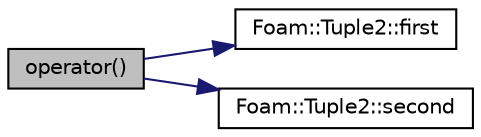 digraph "operator()"
{
  bgcolor="transparent";
  edge [fontname="Helvetica",fontsize="10",labelfontname="Helvetica",labelfontsize="10"];
  node [fontname="Helvetica",fontsize="10",shape=record];
  rankdir="LR";
  Node0 [label="operator()",height=0.2,width=0.4,color="black", fillcolor="grey75", style="filled", fontcolor="black"];
  Node0 -> Node1 [color="midnightblue",fontsize="10",style="solid",fontname="Helvetica"];
  Node1 [label="Foam::Tuple2::first",height=0.2,width=0.4,color="black",URL="$a26845.html#a851d003bd93ae87649e83fc6e50a90a6",tooltip="Return first. "];
  Node0 -> Node2 [color="midnightblue",fontsize="10",style="solid",fontname="Helvetica"];
  Node2 [label="Foam::Tuple2::second",height=0.2,width=0.4,color="black",URL="$a26845.html#a3d89ce084afc65b34a84b9f42d68f27c",tooltip="Return second. "];
}
